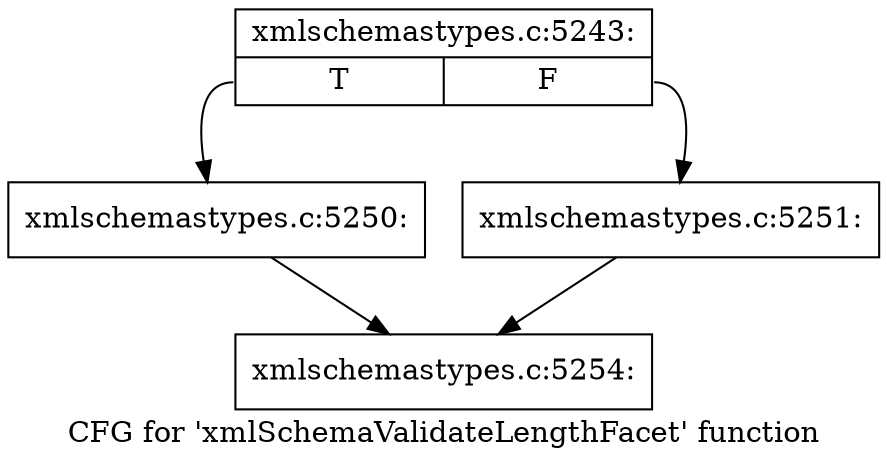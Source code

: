 digraph "CFG for 'xmlSchemaValidateLengthFacet' function" {
	label="CFG for 'xmlSchemaValidateLengthFacet' function";

	Node0x55d2a00 [shape=record,label="{xmlschemastypes.c:5243:|{<s0>T|<s1>F}}"];
	Node0x55d2a00:s0 -> Node0x55fb8b0;
	Node0x55d2a00:s1 -> Node0x55fb900;
	Node0x55fb8b0 [shape=record,label="{xmlschemastypes.c:5250:}"];
	Node0x55fb8b0 -> Node0x55f5bf0;
	Node0x55fb900 [shape=record,label="{xmlschemastypes.c:5251:}"];
	Node0x55fb900 -> Node0x55f5bf0;
	Node0x55f5bf0 [shape=record,label="{xmlschemastypes.c:5254:}"];
}
